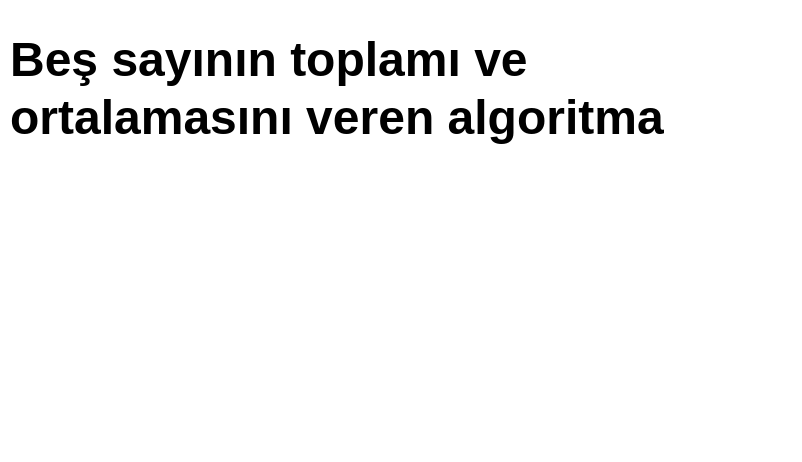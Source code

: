 <mxfile version="20.5.1" type="device"><diagram id="R2l4w-dW3r8hi0W69UIb" name="Sayfa -1"><mxGraphModel dx="1209" dy="674" grid="1" gridSize="10" guides="1" tooltips="1" connect="1" arrows="1" fold="1" page="1" pageScale="1" pageWidth="827" pageHeight="1169" math="0" shadow="0"><root><mxCell id="0"/><mxCell id="1" parent="0"/><mxCell id="4hLgN3eZNAbf-nRptCCY-1" value="&lt;h1&gt;Beş sayının toplamı ve ortalamasını veren algoritma&amp;nbsp;&lt;/h1&gt;&lt;p&gt;&lt;br&gt;&lt;/p&gt;" style="text;html=1;strokeColor=none;fillColor=none;spacing=5;spacingTop=-20;whiteSpace=wrap;overflow=hidden;rounded=0;" vertex="1" parent="1"><mxGeometry x="60" y="20" width="400" height="220" as="geometry"/></mxCell></root></mxGraphModel></diagram></mxfile>